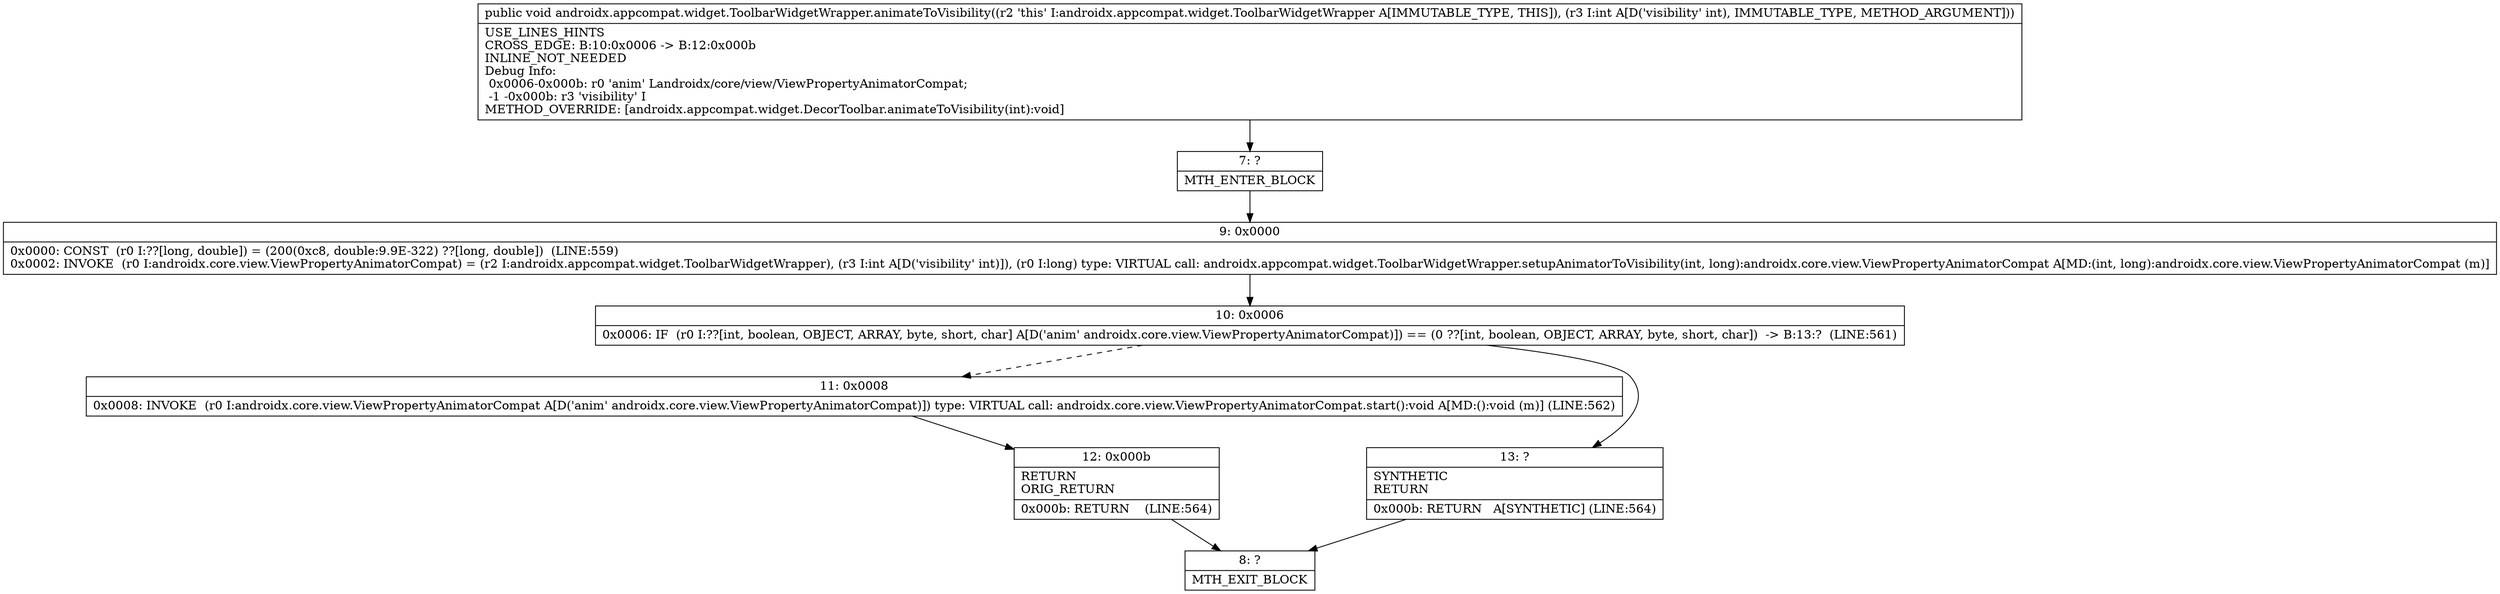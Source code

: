 digraph "CFG forandroidx.appcompat.widget.ToolbarWidgetWrapper.animateToVisibility(I)V" {
Node_7 [shape=record,label="{7\:\ ?|MTH_ENTER_BLOCK\l}"];
Node_9 [shape=record,label="{9\:\ 0x0000|0x0000: CONST  (r0 I:??[long, double]) = (200(0xc8, double:9.9E\-322) ??[long, double])  (LINE:559)\l0x0002: INVOKE  (r0 I:androidx.core.view.ViewPropertyAnimatorCompat) = (r2 I:androidx.appcompat.widget.ToolbarWidgetWrapper), (r3 I:int A[D('visibility' int)]), (r0 I:long) type: VIRTUAL call: androidx.appcompat.widget.ToolbarWidgetWrapper.setupAnimatorToVisibility(int, long):androidx.core.view.ViewPropertyAnimatorCompat A[MD:(int, long):androidx.core.view.ViewPropertyAnimatorCompat (m)]\l}"];
Node_10 [shape=record,label="{10\:\ 0x0006|0x0006: IF  (r0 I:??[int, boolean, OBJECT, ARRAY, byte, short, char] A[D('anim' androidx.core.view.ViewPropertyAnimatorCompat)]) == (0 ??[int, boolean, OBJECT, ARRAY, byte, short, char])  \-\> B:13:?  (LINE:561)\l}"];
Node_11 [shape=record,label="{11\:\ 0x0008|0x0008: INVOKE  (r0 I:androidx.core.view.ViewPropertyAnimatorCompat A[D('anim' androidx.core.view.ViewPropertyAnimatorCompat)]) type: VIRTUAL call: androidx.core.view.ViewPropertyAnimatorCompat.start():void A[MD:():void (m)] (LINE:562)\l}"];
Node_12 [shape=record,label="{12\:\ 0x000b|RETURN\lORIG_RETURN\l|0x000b: RETURN    (LINE:564)\l}"];
Node_8 [shape=record,label="{8\:\ ?|MTH_EXIT_BLOCK\l}"];
Node_13 [shape=record,label="{13\:\ ?|SYNTHETIC\lRETURN\l|0x000b: RETURN   A[SYNTHETIC] (LINE:564)\l}"];
MethodNode[shape=record,label="{public void androidx.appcompat.widget.ToolbarWidgetWrapper.animateToVisibility((r2 'this' I:androidx.appcompat.widget.ToolbarWidgetWrapper A[IMMUTABLE_TYPE, THIS]), (r3 I:int A[D('visibility' int), IMMUTABLE_TYPE, METHOD_ARGUMENT]))  | USE_LINES_HINTS\lCROSS_EDGE: B:10:0x0006 \-\> B:12:0x000b\lINLINE_NOT_NEEDED\lDebug Info:\l  0x0006\-0x000b: r0 'anim' Landroidx\/core\/view\/ViewPropertyAnimatorCompat;\l  \-1 \-0x000b: r3 'visibility' I\lMETHOD_OVERRIDE: [androidx.appcompat.widget.DecorToolbar.animateToVisibility(int):void]\l}"];
MethodNode -> Node_7;Node_7 -> Node_9;
Node_9 -> Node_10;
Node_10 -> Node_11[style=dashed];
Node_10 -> Node_13;
Node_11 -> Node_12;
Node_12 -> Node_8;
Node_13 -> Node_8;
}

